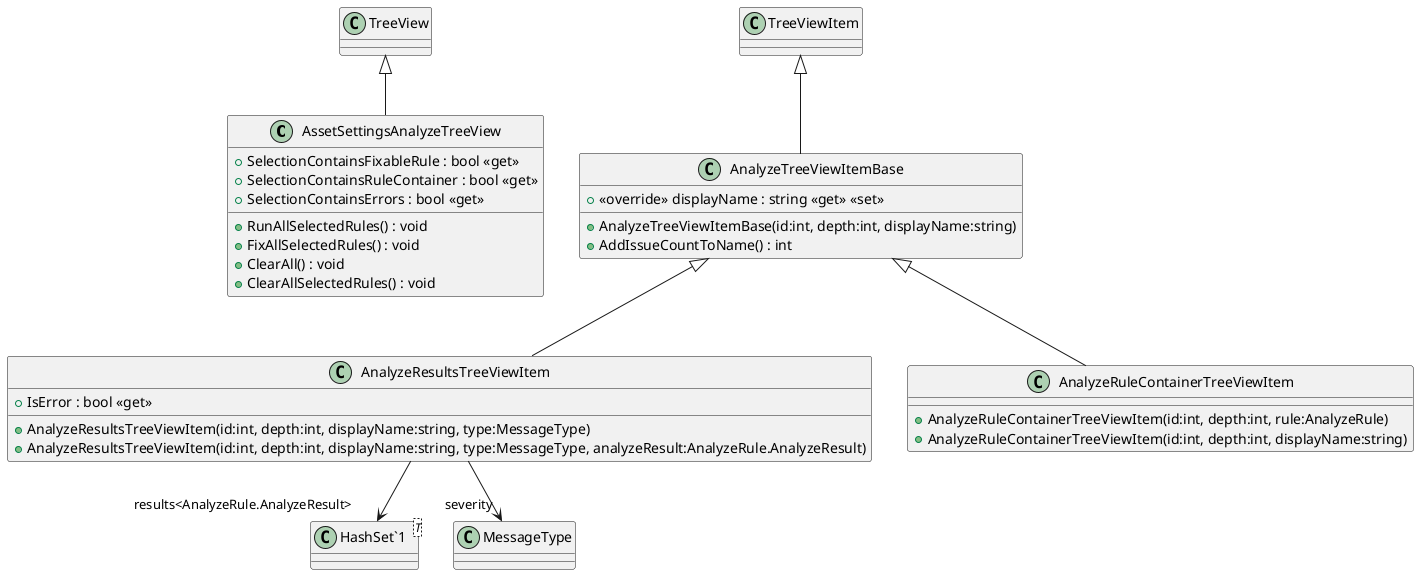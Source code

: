 @startuml
class AssetSettingsAnalyzeTreeView {
    + RunAllSelectedRules() : void
    + FixAllSelectedRules() : void
    + ClearAll() : void
    + ClearAllSelectedRules() : void
    + SelectionContainsFixableRule : bool <<get>>
    + SelectionContainsRuleContainer : bool <<get>>
    + SelectionContainsErrors : bool <<get>>
}
class AnalyzeTreeViewItemBase {
    + <<override>> displayName : string <<get>> <<set>>
    + AnalyzeTreeViewItemBase(id:int, depth:int, displayName:string)
    + AddIssueCountToName() : int
}
class AnalyzeResultsTreeViewItem {
    + IsError : bool <<get>>
    + AnalyzeResultsTreeViewItem(id:int, depth:int, displayName:string, type:MessageType)
    + AnalyzeResultsTreeViewItem(id:int, depth:int, displayName:string, type:MessageType, analyzeResult:AnalyzeRule.AnalyzeResult)
}
class AnalyzeRuleContainerTreeViewItem {
    + AnalyzeRuleContainerTreeViewItem(id:int, depth:int, rule:AnalyzeRule)
    + AnalyzeRuleContainerTreeViewItem(id:int, depth:int, displayName:string)
}
class "HashSet`1"<T> {
}
TreeView <|-- AssetSettingsAnalyzeTreeView
TreeViewItem <|-- AnalyzeTreeViewItemBase
AnalyzeTreeViewItemBase <|-- AnalyzeResultsTreeViewItem
AnalyzeResultsTreeViewItem --> "severity" MessageType
AnalyzeResultsTreeViewItem --> "results<AnalyzeRule.AnalyzeResult>" "HashSet`1"
AnalyzeTreeViewItemBase <|-- AnalyzeRuleContainerTreeViewItem
@enduml
